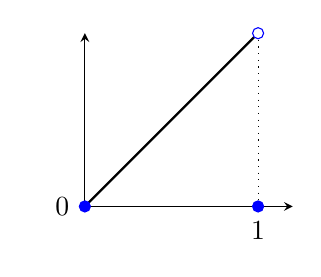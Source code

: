\pgfplotsset{soldot/.style={color=blue,only marks,mark=*}}
\pgfplotsset{holdot/.style={color=blue,fill=white,only marks,mark=*}}

\begin{tikzpicture}
\begin{axis}[
  x=22mm,
  y=22mm,
  xmax=1.2,
  xtick={1},
  ytick={0},
  axis lines = left,
]
\addplot[domain=0:1, thick] {x};
\draw[dotted] (axis cs:1,1) -- (axis cs:1,0);
\addplot[holdot] coordinates{(1,1)};
\addplot[soldot] coordinates{(0,0)(1,0)};
\end{axis}
\end{tikzpicture}
